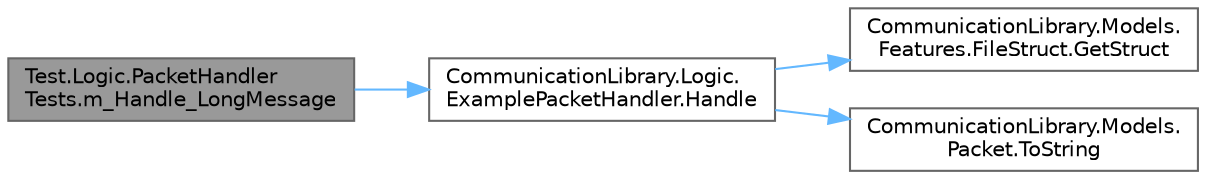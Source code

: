 digraph "Test.Logic.PacketHandlerTests.m_Handle_LongMessage"
{
 // LATEX_PDF_SIZE
  bgcolor="transparent";
  edge [fontname=Helvetica,fontsize=10,labelfontname=Helvetica,labelfontsize=10];
  node [fontname=Helvetica,fontsize=10,shape=box,height=0.2,width=0.4];
  rankdir="LR";
  Node1 [label="Test.Logic.PacketHandler\lTests.m_Handle_LongMessage",height=0.2,width=0.4,color="gray40", fillcolor="grey60", style="filled", fontcolor="black",tooltip=" "];
  Node1 -> Node2 [color="steelblue1",style="solid"];
  Node2 [label="CommunicationLibrary.Logic.\lExamplePacketHandler.Handle",height=0.2,width=0.4,color="grey40", fillcolor="white", style="filled",URL="$class_communication_library_1_1_logic_1_1_example_packet_handler.html#ac37c4656ec253666e41d40052f9cec90",tooltip="Returns the response packet."];
  Node2 -> Node3 [color="steelblue1",style="solid"];
  Node3 [label="CommunicationLibrary.Models.\lFeatures.FileStruct.GetStruct",height=0.2,width=0.4,color="grey40", fillcolor="white", style="filled",URL="$struct_communication_library_1_1_models_1_1_features_1_1_file_struct.html#ad0e0421d10f56c7306bbdc7c74df2352",tooltip=" "];
  Node2 -> Node4 [color="steelblue1",style="solid"];
  Node4 [label="CommunicationLibrary.Models.\lPacket.ToString",height=0.2,width=0.4,color="grey40", fillcolor="white", style="filled",URL="$class_communication_library_1_1_models_1_1_packet.html#ac2faa89d8f680af07c301e254da9881d",tooltip="Returns the packet as a string."];
}
